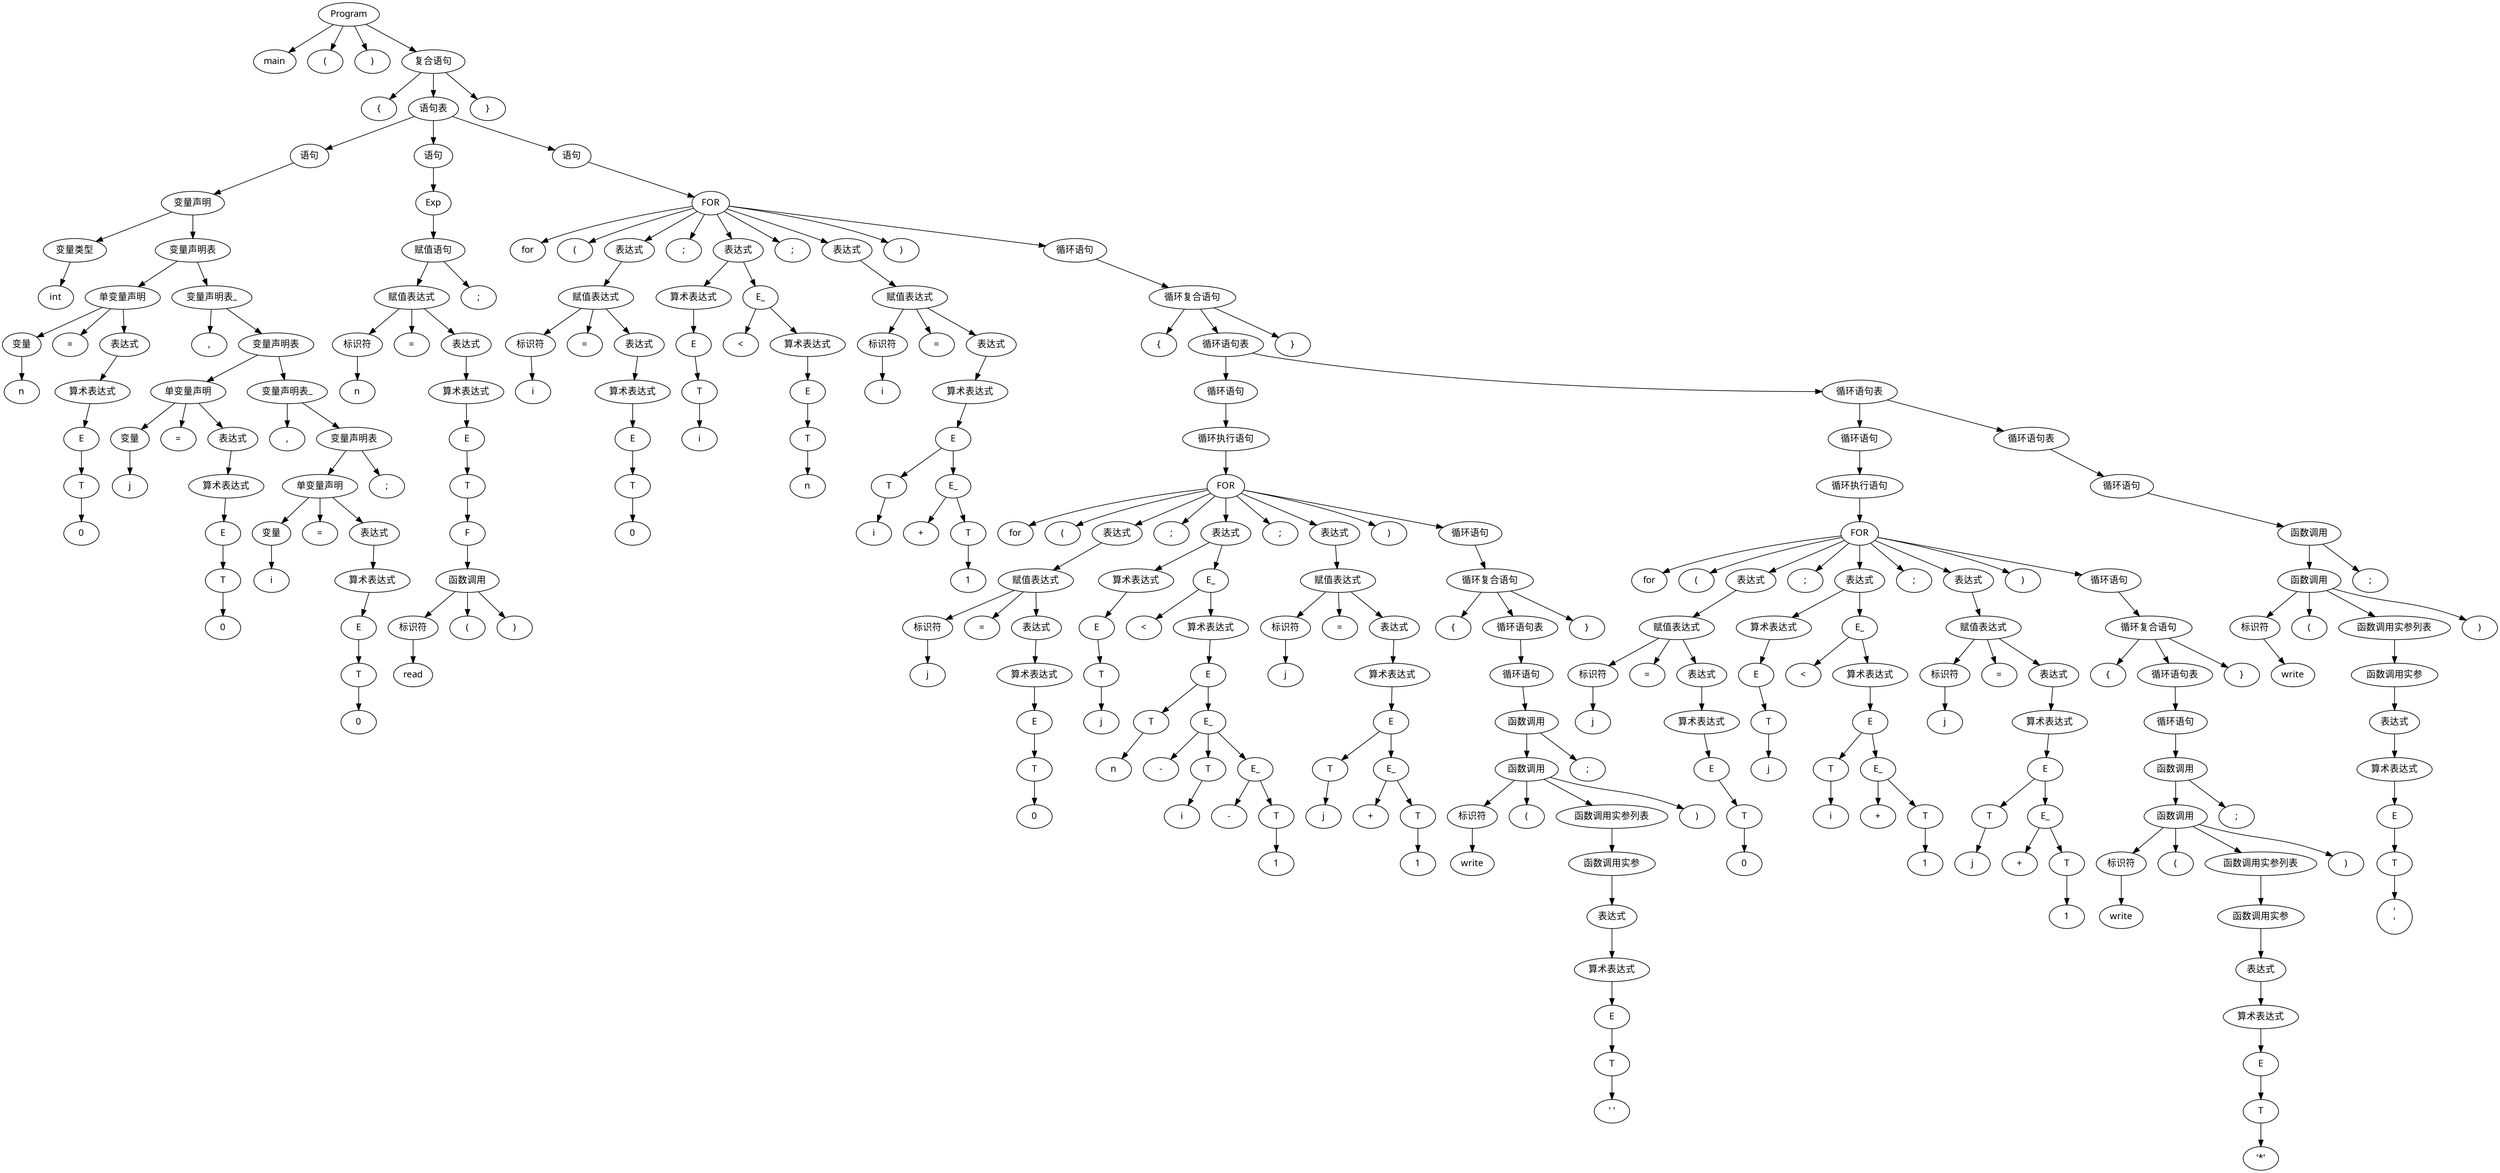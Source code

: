 // test2.4-1.txt
digraph {
	node [fontname="Microsoft YaHei"]
	1 [label=Program]
	2 [label=main]
	3 [label="("]
	4 [label=")"]
	5 [label="复合语句"]
	6 [label="{"]
	7 [label="语句表"]
	8 [label="语句"]
	9 [label="变量声明"]
	10 [label="变量类型"]
	11 [label=int]
	12 [label="变量声明表"]
	13 [label="单变量声明"]
	14 [label="变量"]
	15 [label=n]
	16 [label="="]
	17 [label="表达式"]
	18 [label="算术表达式"]
	19 [label=E]
	20 [label=T]
	21 [label=0]
	22 [label="变量声明表_"]
	23 [label=","]
	24 [label="变量声明表"]
	25 [label="单变量声明"]
	26 [label="变量"]
	27 [label=j]
	28 [label="="]
	29 [label="表达式"]
	30 [label="算术表达式"]
	31 [label=E]
	32 [label=T]
	33 [label=0]
	34 [label="变量声明表_"]
	35 [label=","]
	36 [label="变量声明表"]
	37 [label="单变量声明"]
	38 [label="变量"]
	39 [label=i]
	40 [label="="]
	41 [label="表达式"]
	42 [label="算术表达式"]
	43 [label=E]
	44 [label=T]
	45 [label=0]
	46 [label=";"]
	47 [label="语句"]
	48 [label=Exp]
	49 [label="赋值语句"]
	50 [label="赋值表达式"]
	51 [label="标识符"]
	52 [label=n]
	53 [label="="]
	54 [label="表达式"]
	55 [label="算术表达式"]
	56 [label=E]
	57 [label=T]
	58 [label=F]
	59 [label="函数调用"]
	60 [label="标识符"]
	61 [label=read]
	62 [label="("]
	63 [label=")"]
	64 [label=";"]
	65 [label="语句"]
	66 [label=FOR]
	67 [label=for]
	68 [label="("]
	69 [label="表达式"]
	70 [label="赋值表达式"]
	71 [label="标识符"]
	72 [label=i]
	73 [label="="]
	74 [label="表达式"]
	75 [label="算术表达式"]
	76 [label=E]
	77 [label=T]
	78 [label=0]
	79 [label=";"]
	80 [label="表达式"]
	81 [label="算术表达式"]
	82 [label=E]
	83 [label=T]
	84 [label=i]
	85 [label=E_]
	86 [label="<"]
	87 [label="算术表达式"]
	88 [label=E]
	89 [label=T]
	90 [label=n]
	91 [label=";"]
	92 [label="表达式"]
	93 [label="赋值表达式"]
	94 [label="标识符"]
	95 [label=i]
	96 [label="="]
	97 [label="表达式"]
	98 [label="算术表达式"]
	99 [label=E]
	100 [label=T]
	101 [label=i]
	102 [label=E_]
	103 [label="+"]
	104 [label=T]
	105 [label=1]
	106 [label=")"]
	107 [label="循环语句"]
	108 [label="循环复合语句"]
	109 [label="{"]
	110 [label="循环语句表"]
	111 [label="循环语句"]
	112 [label="循环执行语句"]
	113 [label=FOR]
	114 [label=for]
	115 [label="("]
	116 [label="表达式"]
	117 [label="赋值表达式"]
	118 [label="标识符"]
	119 [label=j]
	120 [label="="]
	121 [label="表达式"]
	122 [label="算术表达式"]
	123 [label=E]
	124 [label=T]
	125 [label=0]
	126 [label=";"]
	127 [label="表达式"]
	128 [label="算术表达式"]
	129 [label=E]
	130 [label=T]
	131 [label=j]
	132 [label=E_]
	133 [label="<"]
	134 [label="算术表达式"]
	135 [label=E]
	136 [label=T]
	137 [label=n]
	138 [label=E_]
	139 [label="-"]
	140 [label=T]
	141 [label=i]
	142 [label=E_]
	143 [label="-"]
	144 [label=T]
	145 [label=1]
	146 [label=";"]
	147 [label="表达式"]
	148 [label="赋值表达式"]
	149 [label="标识符"]
	150 [label=j]
	151 [label="="]
	152 [label="表达式"]
	153 [label="算术表达式"]
	154 [label=E]
	155 [label=T]
	156 [label=j]
	157 [label=E_]
	158 [label="+"]
	159 [label=T]
	160 [label=1]
	161 [label=")"]
	162 [label="循环语句"]
	163 [label="循环复合语句"]
	164 [label="{"]
	165 [label="循环语句表"]
	166 [label="循环语句"]
	167 [label="函数调用"]
	168 [label="函数调用"]
	169 [label="标识符"]
	170 [label=write]
	171 [label="("]
	172 [label="函数调用实参列表"]
	173 [label="函数调用实参"]
	174 [label="表达式"]
	175 [label="算术表达式"]
	176 [label=E]
	177 [label=T]
	178 [label="' '"]
	179 [label=")"]
	180 [label=";"]
	181 [label="}"]
	182 [label="循环语句表"]
	183 [label="循环语句"]
	184 [label="循环执行语句"]
	185 [label=FOR]
	186 [label=for]
	187 [label="("]
	188 [label="表达式"]
	189 [label="赋值表达式"]
	190 [label="标识符"]
	191 [label=j]
	192 [label="="]
	193 [label="表达式"]
	194 [label="算术表达式"]
	195 [label=E]
	196 [label=T]
	197 [label=0]
	198 [label=";"]
	199 [label="表达式"]
	200 [label="算术表达式"]
	201 [label=E]
	202 [label=T]
	203 [label=j]
	204 [label=E_]
	205 [label="<"]
	206 [label="算术表达式"]
	207 [label=E]
	208 [label=T]
	209 [label=i]
	210 [label=E_]
	211 [label="+"]
	212 [label=T]
	213 [label=1]
	214 [label=";"]
	215 [label="表达式"]
	216 [label="赋值表达式"]
	217 [label="标识符"]
	218 [label=j]
	219 [label="="]
	220 [label="表达式"]
	221 [label="算术表达式"]
	222 [label=E]
	223 [label=T]
	224 [label=j]
	225 [label=E_]
	226 [label="+"]
	227 [label=T]
	228 [label=1]
	229 [label=")"]
	230 [label="循环语句"]
	231 [label="循环复合语句"]
	232 [label="{"]
	233 [label="循环语句表"]
	234 [label="循环语句"]
	235 [label="函数调用"]
	236 [label="函数调用"]
	237 [label="标识符"]
	238 [label=write]
	239 [label="("]
	240 [label="函数调用实参列表"]
	241 [label="函数调用实参"]
	242 [label="表达式"]
	243 [label="算术表达式"]
	244 [label=E]
	245 [label=T]
	246 [label="'*'"]
	247 [label=")"]
	248 [label=";"]
	249 [label="}"]
	250 [label="循环语句表"]
	251 [label="循环语句"]
	252 [label="函数调用"]
	253 [label="函数调用"]
	254 [label="标识符"]
	255 [label=write]
	256 [label="("]
	257 [label="函数调用实参列表"]
	258 [label="函数调用实参"]
	259 [label="表达式"]
	260 [label="算术表达式"]
	261 [label=E]
	262 [label=T]
	263 [label="'
'"]
	264 [label=")"]
	265 [label=";"]
	266 [label="}"]
	267 [label="}"]
	1 -> 2
	1 -> 3
	1 -> 4
	1 -> 5
	5 -> 6
	5 -> 7
	7 -> 8
	8 -> 9
	9 -> 10
	10 -> 11
	9 -> 12
	12 -> 13
	13 -> 14
	14 -> 15
	13 -> 16
	13 -> 17
	17 -> 18
	18 -> 19
	19 -> 20
	20 -> 21
	12 -> 22
	22 -> 23
	22 -> 24
	24 -> 25
	25 -> 26
	26 -> 27
	25 -> 28
	25 -> 29
	29 -> 30
	30 -> 31
	31 -> 32
	32 -> 33
	24 -> 34
	34 -> 35
	34 -> 36
	36 -> 37
	37 -> 38
	38 -> 39
	37 -> 40
	37 -> 41
	41 -> 42
	42 -> 43
	43 -> 44
	44 -> 45
	36 -> 46
	7 -> 47
	47 -> 48
	48 -> 49
	49 -> 50
	50 -> 51
	51 -> 52
	50 -> 53
	50 -> 54
	54 -> 55
	55 -> 56
	56 -> 57
	57 -> 58
	58 -> 59
	59 -> 60
	60 -> 61
	59 -> 62
	59 -> 63
	49 -> 64
	7 -> 65
	65 -> 66
	66 -> 67
	66 -> 68
	66 -> 69
	69 -> 70
	70 -> 71
	71 -> 72
	70 -> 73
	70 -> 74
	74 -> 75
	75 -> 76
	76 -> 77
	77 -> 78
	66 -> 79
	66 -> 80
	80 -> 81
	81 -> 82
	82 -> 83
	83 -> 84
	80 -> 85
	85 -> 86
	85 -> 87
	87 -> 88
	88 -> 89
	89 -> 90
	66 -> 91
	66 -> 92
	92 -> 93
	93 -> 94
	94 -> 95
	93 -> 96
	93 -> 97
	97 -> 98
	98 -> 99
	99 -> 100
	100 -> 101
	99 -> 102
	102 -> 103
	102 -> 104
	104 -> 105
	66 -> 106
	66 -> 107
	107 -> 108
	108 -> 109
	108 -> 110
	110 -> 111
	111 -> 112
	112 -> 113
	113 -> 114
	113 -> 115
	113 -> 116
	116 -> 117
	117 -> 118
	118 -> 119
	117 -> 120
	117 -> 121
	121 -> 122
	122 -> 123
	123 -> 124
	124 -> 125
	113 -> 126
	113 -> 127
	127 -> 128
	128 -> 129
	129 -> 130
	130 -> 131
	127 -> 132
	132 -> 133
	132 -> 134
	134 -> 135
	135 -> 136
	136 -> 137
	135 -> 138
	138 -> 139
	138 -> 140
	140 -> 141
	138 -> 142
	142 -> 143
	142 -> 144
	144 -> 145
	113 -> 146
	113 -> 147
	147 -> 148
	148 -> 149
	149 -> 150
	148 -> 151
	148 -> 152
	152 -> 153
	153 -> 154
	154 -> 155
	155 -> 156
	154 -> 157
	157 -> 158
	157 -> 159
	159 -> 160
	113 -> 161
	113 -> 162
	162 -> 163
	163 -> 164
	163 -> 165
	165 -> 166
	166 -> 167
	167 -> 168
	168 -> 169
	169 -> 170
	168 -> 171
	168 -> 172
	172 -> 173
	173 -> 174
	174 -> 175
	175 -> 176
	176 -> 177
	177 -> 178
	168 -> 179
	167 -> 180
	163 -> 181
	110 -> 182
	182 -> 183
	183 -> 184
	184 -> 185
	185 -> 186
	185 -> 187
	185 -> 188
	188 -> 189
	189 -> 190
	190 -> 191
	189 -> 192
	189 -> 193
	193 -> 194
	194 -> 195
	195 -> 196
	196 -> 197
	185 -> 198
	185 -> 199
	199 -> 200
	200 -> 201
	201 -> 202
	202 -> 203
	199 -> 204
	204 -> 205
	204 -> 206
	206 -> 207
	207 -> 208
	208 -> 209
	207 -> 210
	210 -> 211
	210 -> 212
	212 -> 213
	185 -> 214
	185 -> 215
	215 -> 216
	216 -> 217
	217 -> 218
	216 -> 219
	216 -> 220
	220 -> 221
	221 -> 222
	222 -> 223
	223 -> 224
	222 -> 225
	225 -> 226
	225 -> 227
	227 -> 228
	185 -> 229
	185 -> 230
	230 -> 231
	231 -> 232
	231 -> 233
	233 -> 234
	234 -> 235
	235 -> 236
	236 -> 237
	237 -> 238
	236 -> 239
	236 -> 240
	240 -> 241
	241 -> 242
	242 -> 243
	243 -> 244
	244 -> 245
	245 -> 246
	236 -> 247
	235 -> 248
	231 -> 249
	182 -> 250
	250 -> 251
	251 -> 252
	252 -> 253
	253 -> 254
	254 -> 255
	253 -> 256
	253 -> 257
	257 -> 258
	258 -> 259
	259 -> 260
	260 -> 261
	261 -> 262
	262 -> 263
	253 -> 264
	252 -> 265
	108 -> 266
	5 -> 267
}
